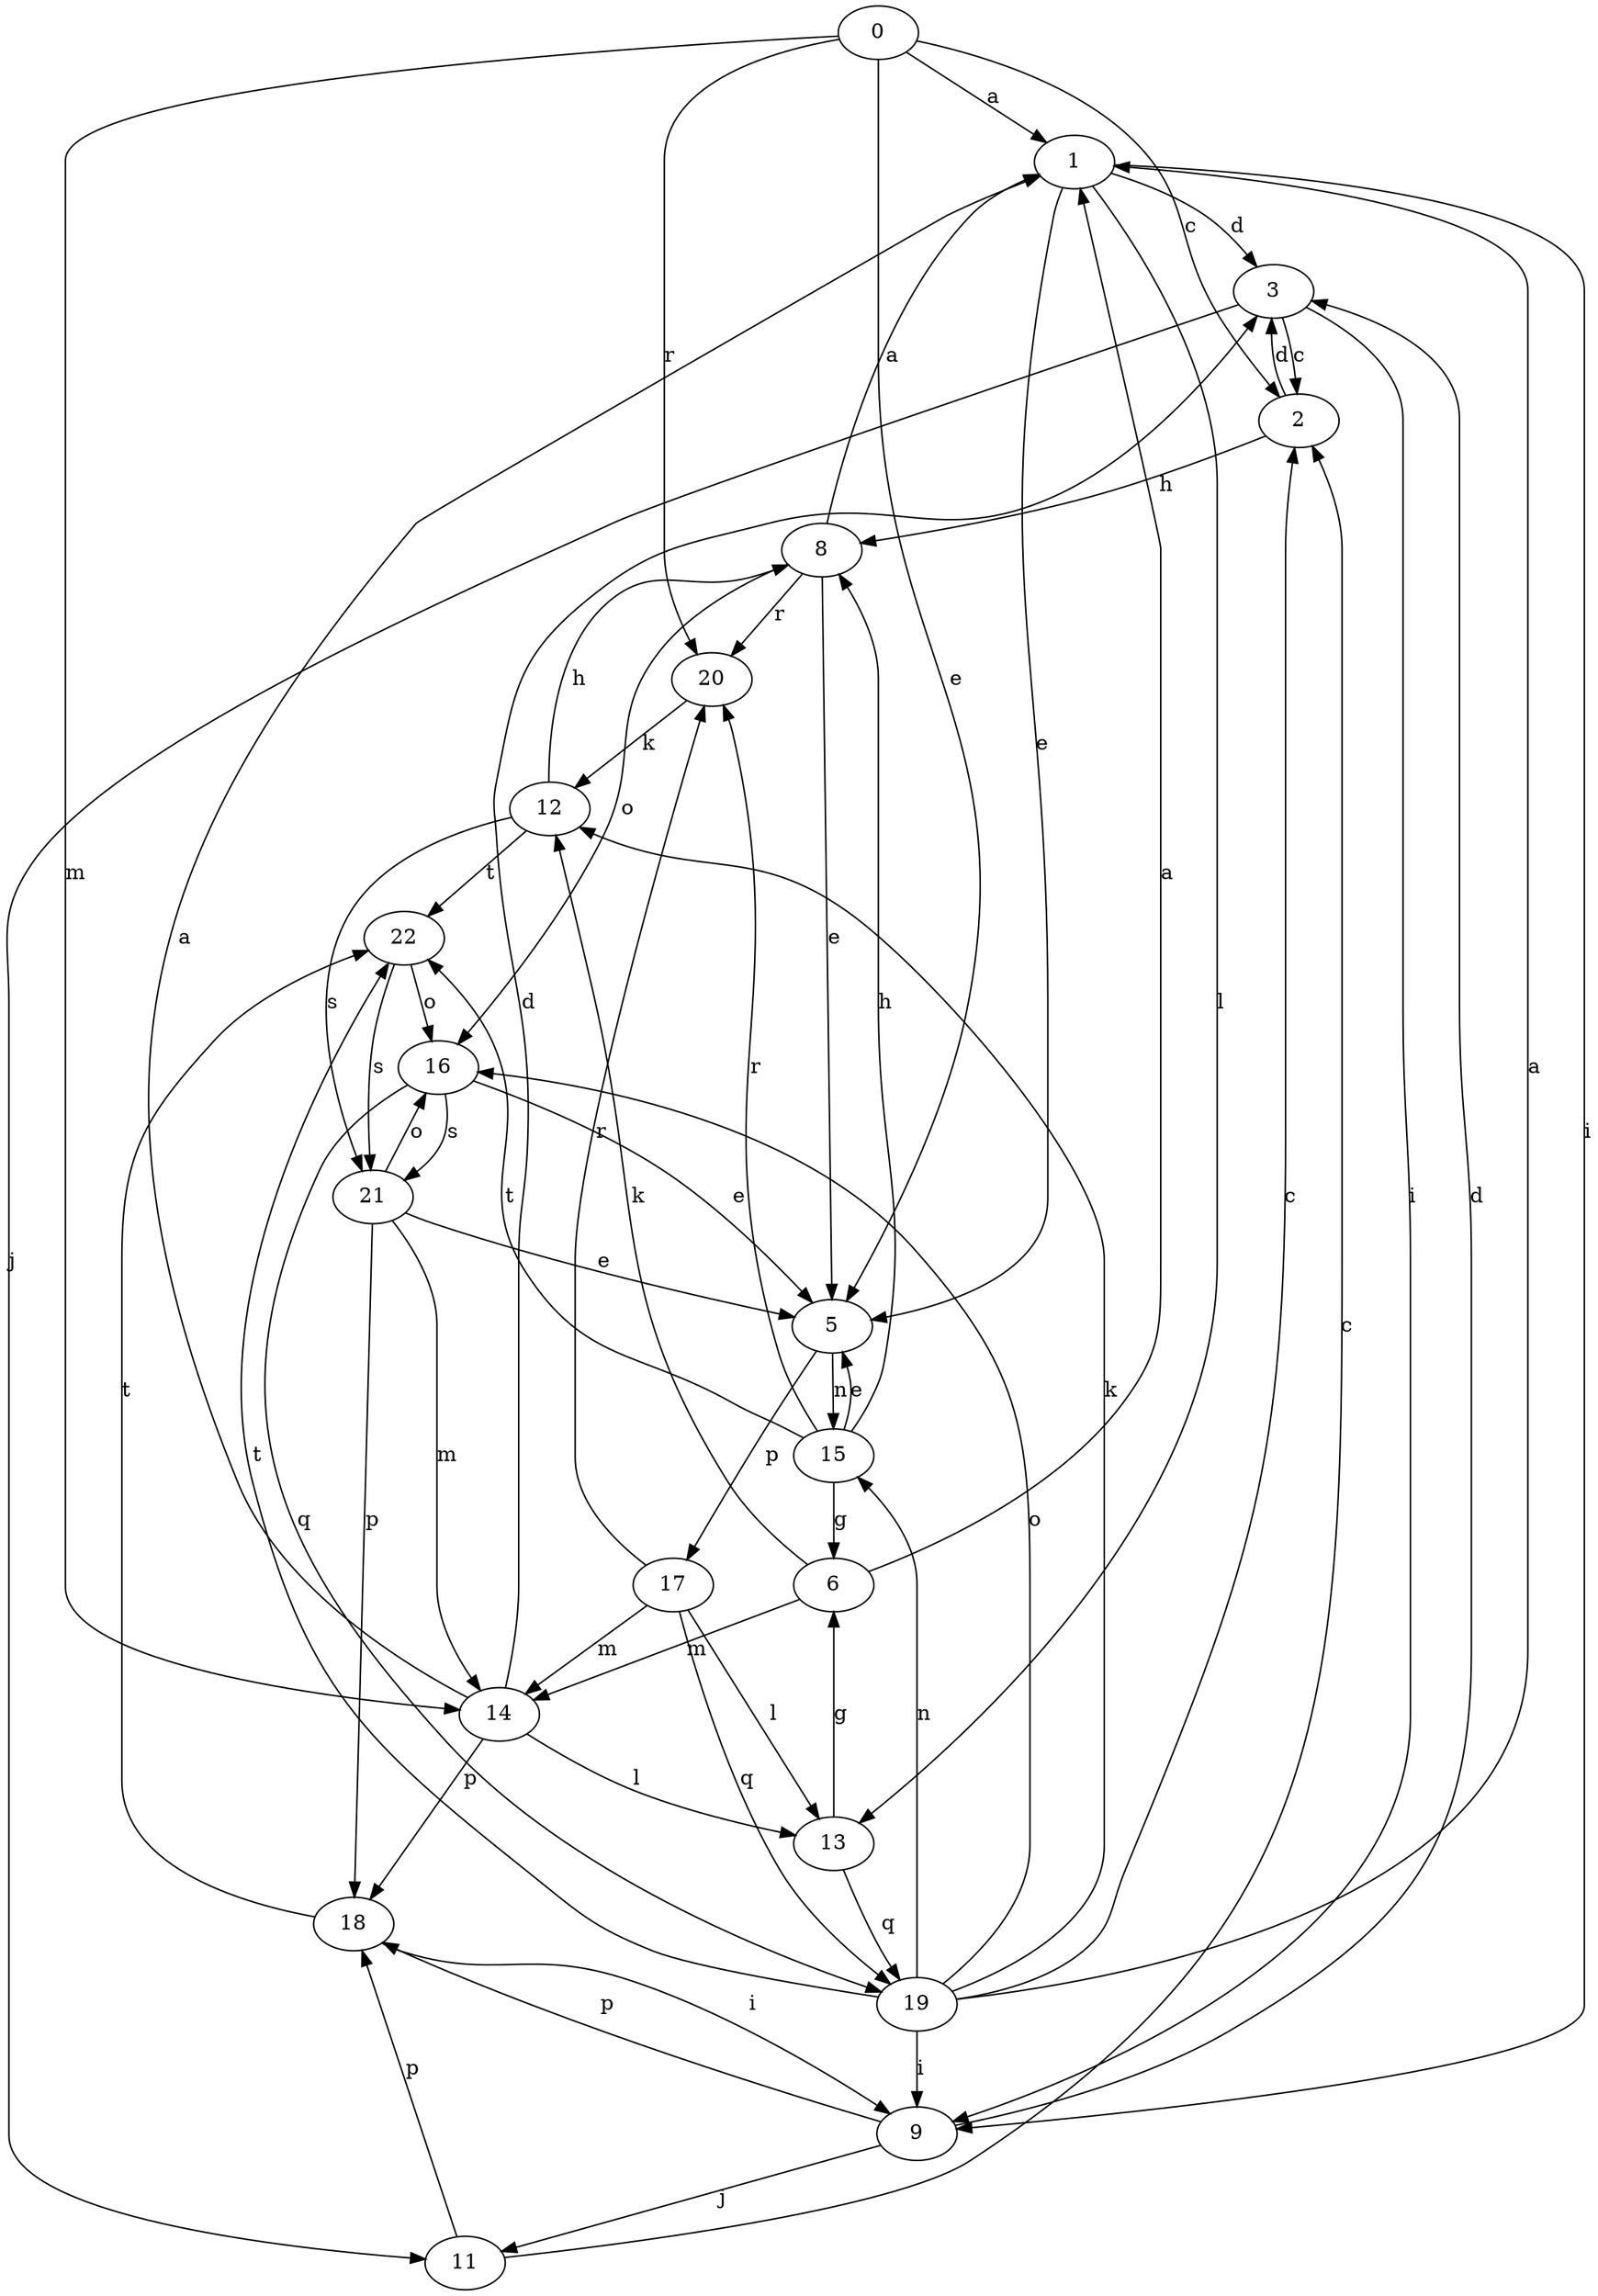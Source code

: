 strict digraph  {
0;
1;
2;
3;
5;
6;
8;
9;
11;
12;
13;
14;
15;
16;
17;
18;
19;
20;
21;
22;
0 -> 1  [label=a];
0 -> 2  [label=c];
0 -> 5  [label=e];
0 -> 14  [label=m];
0 -> 20  [label=r];
1 -> 3  [label=d];
1 -> 5  [label=e];
1 -> 9  [label=i];
1 -> 13  [label=l];
2 -> 3  [label=d];
2 -> 8  [label=h];
3 -> 2  [label=c];
3 -> 9  [label=i];
3 -> 11  [label=j];
5 -> 15  [label=n];
5 -> 17  [label=p];
6 -> 1  [label=a];
6 -> 12  [label=k];
6 -> 14  [label=m];
8 -> 1  [label=a];
8 -> 5  [label=e];
8 -> 16  [label=o];
8 -> 20  [label=r];
9 -> 3  [label=d];
9 -> 11  [label=j];
9 -> 18  [label=p];
11 -> 2  [label=c];
11 -> 18  [label=p];
12 -> 8  [label=h];
12 -> 21  [label=s];
12 -> 22  [label=t];
13 -> 6  [label=g];
13 -> 19  [label=q];
14 -> 1  [label=a];
14 -> 3  [label=d];
14 -> 13  [label=l];
14 -> 18  [label=p];
15 -> 5  [label=e];
15 -> 6  [label=g];
15 -> 8  [label=h];
15 -> 20  [label=r];
15 -> 22  [label=t];
16 -> 5  [label=e];
16 -> 19  [label=q];
16 -> 21  [label=s];
17 -> 13  [label=l];
17 -> 14  [label=m];
17 -> 19  [label=q];
17 -> 20  [label=r];
18 -> 9  [label=i];
18 -> 22  [label=t];
19 -> 1  [label=a];
19 -> 2  [label=c];
19 -> 9  [label=i];
19 -> 12  [label=k];
19 -> 15  [label=n];
19 -> 16  [label=o];
19 -> 22  [label=t];
20 -> 12  [label=k];
21 -> 5  [label=e];
21 -> 14  [label=m];
21 -> 16  [label=o];
21 -> 18  [label=p];
22 -> 16  [label=o];
22 -> 21  [label=s];
}

